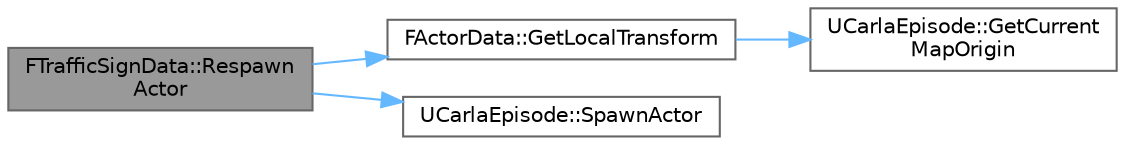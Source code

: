 digraph "FTrafficSignData::RespawnActor"
{
 // INTERACTIVE_SVG=YES
 // LATEX_PDF_SIZE
  bgcolor="transparent";
  edge [fontname=Helvetica,fontsize=10,labelfontname=Helvetica,labelfontsize=10];
  node [fontname=Helvetica,fontsize=10,shape=box,height=0.2,width=0.4];
  rankdir="LR";
  Node1 [id="Node000001",label="FTrafficSignData::Respawn\lActor",height=0.2,width=0.4,color="gray40", fillcolor="grey60", style="filled", fontcolor="black",tooltip=" "];
  Node1 -> Node2 [id="edge1_Node000001_Node000002",color="steelblue1",style="solid",tooltip=" "];
  Node2 [id="Node000002",label="FActorData::GetLocalTransform",height=0.2,width=0.4,color="grey40", fillcolor="white", style="filled",URL="$dd/d67/classFActorData.html#ae20fceca0d39d508b767b8694e43a53b",tooltip=" "];
  Node2 -> Node3 [id="edge2_Node000002_Node000003",color="steelblue1",style="solid",tooltip=" "];
  Node3 [id="Node000003",label="UCarlaEpisode::GetCurrent\lMapOrigin",height=0.2,width=0.4,color="grey40", fillcolor="white", style="filled",URL="$dc/d84/classUCarlaEpisode.html#a079f3aace58f935aea59e0a6a1c7cda7",tooltip=" "];
  Node1 -> Node4 [id="edge3_Node000001_Node000004",color="steelblue1",style="solid",tooltip=" "];
  Node4 [id="Node000004",label="UCarlaEpisode::SpawnActor",height=0.2,width=0.4,color="grey40", fillcolor="white", style="filled",URL="$dc/d84/classUCarlaEpisode.html#a2aa42093a6b0a7891ca1df4c7f8cbd93",tooltip="Spawns an actor based on ActorDescription at Transform."];
}

